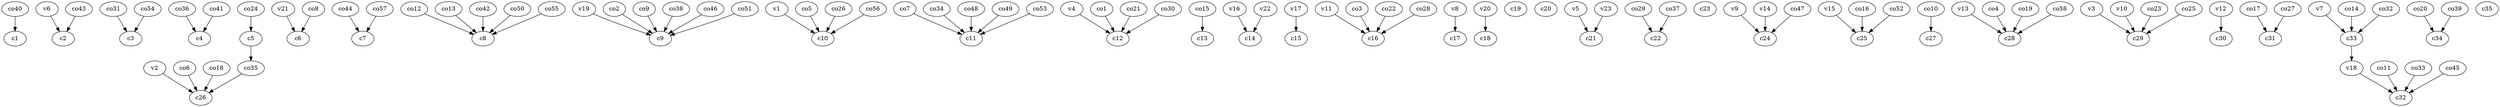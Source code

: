 strict digraph  {
c1;
c2;
c3;
c4;
c5;
c6;
c7;
c8;
c9;
c10;
c11;
c12;
c13;
c14;
c15;
c16;
c17;
c18;
c19;
c20;
c21;
c22;
c23;
c24;
c25;
c26;
c27;
c28;
c29;
c30;
c31;
c32;
c33;
c34;
c35;
v1;
v2;
v3;
v4;
v5;
v6;
v7;
v8;
v9;
v10;
v11;
v12;
v13;
v14;
v15;
v16;
v17;
v18;
v19;
v20;
v21;
v22;
v23;
co1;
co2;
co3;
co4;
co5;
co6;
co7;
co8;
co9;
co10;
co11;
co12;
co13;
co14;
co15;
co16;
co17;
co18;
co19;
co20;
co21;
co22;
co23;
co24;
co25;
co26;
co27;
co28;
co29;
co30;
co31;
co32;
co33;
co34;
co35;
co36;
co37;
co38;
co39;
co40;
co41;
co42;
co43;
co44;
co45;
co46;
co47;
co48;
co49;
co50;
co51;
co52;
co53;
co54;
co55;
co56;
co57;
co58;
c5 -> co35  [weight=1];
c33 -> v18  [weight=1];
v1 -> c10  [weight=1];
v2 -> c26  [weight=1];
v3 -> c29  [weight=1];
v4 -> c12  [weight=1];
v5 -> c21  [weight=1];
v6 -> c2  [weight=1];
v7 -> c33  [weight=1];
v8 -> c17  [weight=1];
v9 -> c24  [weight=1];
v10 -> c29  [weight=1];
v11 -> c16  [weight=1];
v12 -> c30  [weight=1];
v13 -> c28  [weight=1];
v14 -> c24  [weight=1];
v15 -> c25  [weight=1];
v16 -> c14  [weight=1];
v17 -> c15  [weight=1];
v18 -> c32  [weight=1];
v19 -> c9  [weight=1];
v20 -> c18  [weight=1];
v21 -> c6  [weight=1];
v22 -> c14  [weight=1];
v23 -> c21  [weight=1];
co1 -> c12  [weight=1];
co2 -> c9  [weight=1];
co3 -> c16  [weight=1];
co4 -> c28  [weight=1];
co5 -> c10  [weight=1];
co6 -> c26  [weight=1];
co7 -> c11  [weight=1];
co8 -> c6  [weight=1];
co9 -> c9  [weight=1];
co10 -> c27  [weight=1];
co11 -> c32  [weight=1];
co12 -> c8  [weight=1];
co13 -> c8  [weight=1];
co14 -> c33  [weight=1];
co15 -> c13  [weight=1];
co16 -> c25  [weight=1];
co17 -> c31  [weight=1];
co18 -> c26  [weight=1];
co19 -> c28  [weight=1];
co20 -> c34  [weight=1];
co21 -> c12  [weight=1];
co22 -> c16  [weight=1];
co23 -> c29  [weight=1];
co24 -> c5  [weight=1];
co25 -> c29  [weight=1];
co26 -> c10  [weight=1];
co27 -> c31  [weight=1];
co28 -> c16  [weight=1];
co29 -> c22  [weight=1];
co30 -> c12  [weight=1];
co31 -> c3  [weight=1];
co32 -> c33  [weight=1];
co33 -> c32  [weight=1];
co34 -> c11  [weight=1];
co35 -> c26  [weight=1];
co36 -> c4  [weight=1];
co37 -> c22  [weight=1];
co38 -> c9  [weight=1];
co39 -> c34  [weight=1];
co40 -> c1  [weight=1];
co41 -> c4  [weight=1];
co42 -> c8  [weight=1];
co43 -> c2  [weight=1];
co44 -> c7  [weight=1];
co45 -> c32  [weight=1];
co46 -> c9  [weight=1];
co47 -> c24  [weight=1];
co48 -> c11  [weight=1];
co49 -> c11  [weight=1];
co50 -> c8  [weight=1];
co51 -> c9  [weight=1];
co52 -> c25  [weight=1];
co53 -> c11  [weight=1];
co54 -> c3  [weight=1];
co55 -> c8  [weight=1];
co56 -> c10  [weight=1];
co57 -> c7  [weight=1];
co58 -> c28  [weight=1];
}
